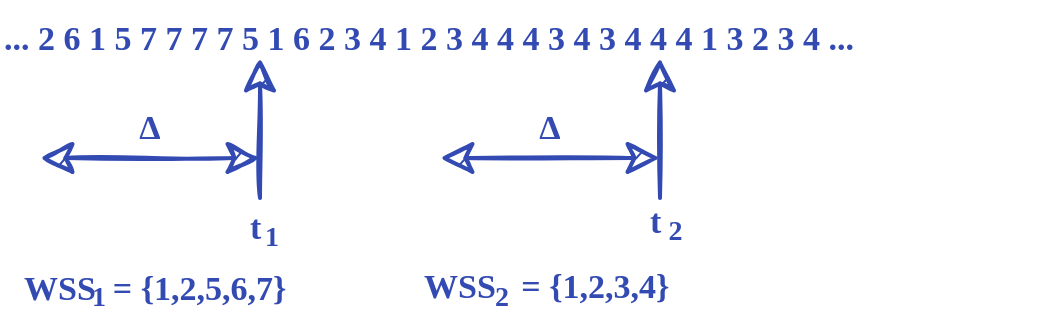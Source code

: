 <mxfile version="15.0.3" type="google"><diagram id="akEowiJKr_ScigKzrRVM" name="Page-1"><mxGraphModel dx="500" dy="578" grid="1" gridSize="10" guides="1" tooltips="1" connect="1" arrows="1" fold="1" page="1" pageScale="1" pageWidth="689" pageHeight="517" math="0" shadow="0"><root><mxCell id="0"/><mxCell id="1" parent="0"/><mxCell id="XtDDIUY-GK3Zsp33dFVv-1" value="... 2 6 1 5 7 7 7 7 5 1 6 2 3 4 1 2 3 4 4 4 3 4 3 4 4 4 1 3 2 3 4 ..." style="text;align=left;verticalAlign=middle;rounded=0;shadow=0;sketch=1;fontFamily=Ink Free;fontSize=17;fontStyle=1;flipV=0;flipH=1;spacingBottom=5;fontSource=https%3A%2F%2Full-esit-sistemas-operativos.github.io%2Fssoo-apuntes%2Ffonts%2FInkFree.woff;fontColor=#324AB2;" vertex="1" parent="1"><mxGeometry x="800" y="641" width="520" height="40" as="geometry"/></mxCell><mxCell id="XtDDIUY-GK3Zsp33dFVv-2" value="" style="endArrow=none;strokeWidth=2;fontFamily=Ink Free;fontSize=17;sketch=1;endSize=12;rounded=0;endFill=0;startSize=12;startArrow=classic;startFill=1;strokeColor=#324AB2;fontColor=#324AB2;fontStyle=1;spacingBottom=5;fontSource=https%3A%2F%2Full-esit-sistemas-operativos.github.io%2Fssoo-apuntes%2Ffonts%2FInkFree.woff;" edge="1" parent="1"><mxGeometry width="50" height="50" relative="1" as="geometry"><mxPoint x="930" y="670" as="sourcePoint"/><mxPoint x="930" y="740" as="targetPoint"/></mxGeometry></mxCell><mxCell id="XtDDIUY-GK3Zsp33dFVv-3" value="" style="endArrow=none;strokeWidth=2;fontFamily=Ink Free;fontSize=17;sketch=1;endSize=12;rounded=0;endFill=0;startSize=12;startArrow=classic;startFill=1;strokeColor=#324AB2;fontColor=#324AB2;fontStyle=1;spacingBottom=5;fontSource=https%3A%2F%2Full-esit-sistemas-operativos.github.io%2Fssoo-apuntes%2Ffonts%2FInkFree.woff;" edge="1" parent="1"><mxGeometry width="50" height="50" relative="1" as="geometry"><mxPoint x="1130" y="670" as="sourcePoint"/><mxPoint x="1130" y="740" as="targetPoint"/></mxGeometry></mxCell><mxCell id="XtDDIUY-GK3Zsp33dFVv-6" value="" style="endArrow=classic;strokeWidth=2;fontFamily=Ink Free;fontSize=17;sketch=1;endSize=12;rounded=0;endFill=1;startSize=12;startArrow=classic;startFill=1;strokeColor=#324AB2;fontColor=#324AB2;fontStyle=1;spacingBottom=5;fontSource=https%3A%2F%2Full-esit-sistemas-operativos.github.io%2Fssoo-apuntes%2Ffonts%2FInkFree.woff;" edge="1" parent="1"><mxGeometry width="50" height="50" relative="1" as="geometry"><mxPoint x="930" y="720" as="sourcePoint"/><mxPoint x="820" y="720" as="targetPoint"/></mxGeometry></mxCell><mxCell id="XtDDIUY-GK3Zsp33dFVv-7" value="" style="endArrow=classic;strokeWidth=2;fontFamily=Ink Free;fontSize=17;sketch=1;endSize=12;rounded=0;endFill=1;startSize=12;startArrow=classic;startFill=1;strokeColor=#324AB2;fontColor=#324AB2;fontStyle=1;spacingBottom=5;fontSource=https%3A%2F%2Full-esit-sistemas-operativos.github.io%2Fssoo-apuntes%2Ffonts%2FInkFree.woff;" edge="1" parent="1"><mxGeometry width="50" height="50" relative="1" as="geometry"><mxPoint x="1130" y="720" as="sourcePoint"/><mxPoint x="1020" y="720" as="targetPoint"/></mxGeometry></mxCell><mxCell id="XtDDIUY-GK3Zsp33dFVv-8" value="Δ" style="text;align=center;verticalAlign=middle;rounded=0;shadow=0;sketch=1;fontFamily=Ink Free;fontSize=17;fontStyle=1;flipV=0;flipH=1;spacingBottom=5;fontSource=https%3A%2F%2Full-esit-sistemas-operativos.github.io%2Fssoo-apuntes%2Ffonts%2FInkFree.woff;fontColor=#324AB2;" vertex="1" parent="1"><mxGeometry x="820" y="690" width="110" height="31" as="geometry"/></mxCell><mxCell id="XtDDIUY-GK3Zsp33dFVv-9" value="Δ" style="text;align=center;verticalAlign=middle;rounded=0;shadow=0;sketch=1;fontFamily=Ink Free;fontSize=17;fontStyle=1;flipV=0;flipH=1;spacingBottom=5;fontSource=https%3A%2F%2Full-esit-sistemas-operativos.github.io%2Fssoo-apuntes%2Ffonts%2FInkFree.woff;fontColor=#324AB2;" vertex="1" parent="1"><mxGeometry x="1020" y="690" width="110" height="31" as="geometry"/></mxCell><mxCell id="XtDDIUY-GK3Zsp33dFVv-19" value="" style="group" vertex="1" connectable="0" parent="1"><mxGeometry x="910" y="740" width="46" height="34" as="geometry"/></mxCell><mxCell id="XtDDIUY-GK3Zsp33dFVv-10" value="t " style="text;align=center;verticalAlign=middle;rounded=0;shadow=0;sketch=1;fontFamily=Ink Free;fontSize=17;fontStyle=1;flipV=0;flipH=1;spacingBottom=5;fontSource=https%3A%2F%2Full-esit-sistemas-operativos.github.io%2Fssoo-apuntes%2Ffonts%2FInkFree.woff;fontColor=#324AB2;" vertex="1" parent="XtDDIUY-GK3Zsp33dFVv-19"><mxGeometry width="40" height="31" as="geometry"/></mxCell><mxCell id="XtDDIUY-GK3Zsp33dFVv-15" value="1" style="text;align=center;verticalAlign=bottom;rounded=0;shadow=0;sketch=1;fontFamily=Ink Free;fontSize=14;fontStyle=1;flipV=0;flipH=1;spacingBottom=5;fontSource=https%3A%2F%2Full-esit-sistemas-operativos.github.io%2Fssoo-apuntes%2Ffonts%2FInkFree.woff;fontColor=#324AB2;" vertex="1" parent="XtDDIUY-GK3Zsp33dFVv-19"><mxGeometry x="6" y="3" width="40" height="31" as="geometry"/></mxCell><mxCell id="XtDDIUY-GK3Zsp33dFVv-20" value="" style="group" vertex="1" connectable="0" parent="1"><mxGeometry x="1110" y="737" width="46" height="34" as="geometry"/></mxCell><mxCell id="XtDDIUY-GK3Zsp33dFVv-21" value="t " style="text;align=center;verticalAlign=middle;rounded=0;shadow=0;sketch=1;fontFamily=Ink Free;fontSize=17;fontStyle=1;flipV=0;flipH=1;spacingBottom=5;fontSource=https%3A%2F%2Full-esit-sistemas-operativos.github.io%2Fssoo-apuntes%2Ffonts%2FInkFree.woff;fontColor=#324AB2;" vertex="1" parent="XtDDIUY-GK3Zsp33dFVv-20"><mxGeometry width="40" height="31" as="geometry"/></mxCell><mxCell id="XtDDIUY-GK3Zsp33dFVv-22" value=" 2" style="text;align=center;verticalAlign=bottom;rounded=0;shadow=0;sketch=1;fontFamily=Ink Free;fontSize=14;fontStyle=1;flipV=0;flipH=1;spacingBottom=5;fontSource=https%3A%2F%2Full-esit-sistemas-operativos.github.io%2Fssoo-apuntes%2Ffonts%2FInkFree.woff;fontColor=#324AB2;" vertex="1" parent="XtDDIUY-GK3Zsp33dFVv-20"><mxGeometry x="6" y="3" width="40" height="31" as="geometry"/></mxCell><mxCell id="XtDDIUY-GK3Zsp33dFVv-27" value="" style="group" vertex="1" connectable="0" parent="1"><mxGeometry x="800" y="771" width="150" height="33" as="geometry"/></mxCell><mxCell id="XtDDIUY-GK3Zsp33dFVv-12" value="WSS  = {1,2,5,6,7}" style="text;align=left;verticalAlign=middle;rounded=0;shadow=0;sketch=1;fontFamily=Ink Free;fontSize=17;fontStyle=1;flipV=0;flipH=1;spacingBottom=5;fontSource=https%3A%2F%2Full-esit-sistemas-operativos.github.io%2Fssoo-apuntes%2Ffonts%2FInkFree.woff;fontColor=#324AB2;" vertex="1" parent="XtDDIUY-GK3Zsp33dFVv-27"><mxGeometry x="10" width="150" height="30" as="geometry"/></mxCell><mxCell id="XtDDIUY-GK3Zsp33dFVv-26" value="1" style="text;align=left;verticalAlign=bottom;rounded=0;shadow=0;sketch=1;fontFamily=Ink Free;fontSize=14;fontStyle=1;flipV=0;flipH=1;spacingBottom=5;fontSource=https%3A%2F%2Full-esit-sistemas-operativos.github.io%2Fssoo-apuntes%2Ffonts%2FInkFree.woff;fontColor=#324AB2;" vertex="1" parent="XtDDIUY-GK3Zsp33dFVv-27"><mxGeometry x="44" y="2" width="40" height="31" as="geometry"/></mxCell><mxCell id="XtDDIUY-GK3Zsp33dFVv-28" value="" style="group;align=left;" vertex="1" connectable="0" parent="1"><mxGeometry x="1010" y="770" width="150" height="34" as="geometry"/></mxCell><mxCell id="XtDDIUY-GK3Zsp33dFVv-13" value="WSS   = {1,2,3,4}" style="text;align=left;verticalAlign=middle;rounded=0;shadow=0;sketch=1;fontFamily=Ink Free;fontSize=17;fontStyle=1;flipV=0;flipH=1;spacingBottom=5;fontSource=https%3A%2F%2Full-esit-sistemas-operativos.github.io%2Fssoo-apuntes%2Ffonts%2FInkFree.woff;fontColor=#324AB2;" vertex="1" parent="XtDDIUY-GK3Zsp33dFVv-28"><mxGeometry width="140" height="30" as="geometry"/></mxCell><mxCell id="XtDDIUY-GK3Zsp33dFVv-23" value="2" style="text;align=center;verticalAlign=bottom;rounded=0;shadow=0;sketch=1;fontFamily=Ink Free;fontSize=14;fontStyle=1;flipV=0;flipH=1;spacingBottom=5;fontSource=https%3A%2F%2Full-esit-sistemas-operativos.github.io%2Fssoo-apuntes%2Ffonts%2FInkFree.woff;fontColor=#324AB2;" vertex="1" parent="XtDDIUY-GK3Zsp33dFVv-28"><mxGeometry x="21" y="3" width="40" height="31" as="geometry"/></mxCell></root></mxGraphModel></diagram></mxfile>